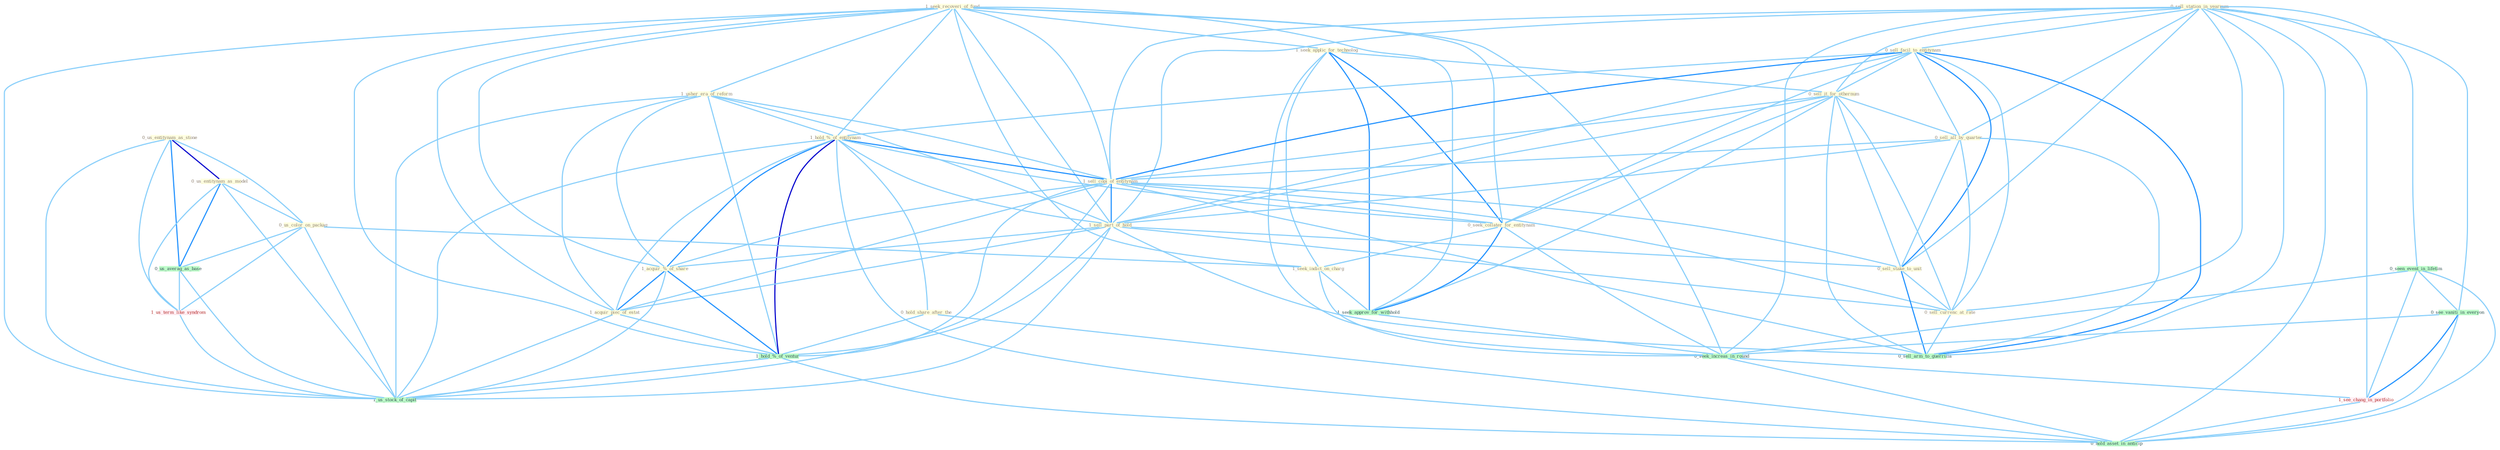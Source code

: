Graph G{ 
    node
    [shape=polygon,style=filled,width=.5,height=.06,color="#BDFCC9",fixedsize=true,fontsize=4,
    fontcolor="#2f4f4f"];
    {node
    [color="#ffffe0", fontcolor="#8b7d6b"] "1_seek_recoveri_of_fund " "1_seek_applic_for_technolog " "1_usher_era_of_reform " "0_sell_station_in_yearnum " "0_us_entitynam_as_stone " "0_sell_facil_to_entitynam " "0_sell_it_for_othernum " "0_sell_all_by_quarter " "1_hold_%_of_entitynam " "1_sell_copi_of_entitynam " "1_sell_part_of_hold " "0_us_entitynam_as_model " "1_acquir_%_of_share " "1_acquir_piec_of_estat " "0_hold_share_after_the " "0_seek_collater_for_entitynam " "0_sell_stake_to_unit " "0_us_color_on_packag " "0_sell_currenc_at_rate " "1_seek_indict_on_charg "}
{node [color="#fff0f5", fontcolor="#b22222"] "1_us_term_like_syndrom " "1_see_chang_in_portfolio "}
edge [color="#B0E2FF"];

	"1_seek_recoveri_of_fund " -- "1_seek_applic_for_technolog " [w="1", color="#87cefa" ];
	"1_seek_recoveri_of_fund " -- "1_usher_era_of_reform " [w="1", color="#87cefa" ];
	"1_seek_recoveri_of_fund " -- "1_hold_%_of_entitynam " [w="1", color="#87cefa" ];
	"1_seek_recoveri_of_fund " -- "1_sell_copi_of_entitynam " [w="1", color="#87cefa" ];
	"1_seek_recoveri_of_fund " -- "1_sell_part_of_hold " [w="1", color="#87cefa" ];
	"1_seek_recoveri_of_fund " -- "1_acquir_%_of_share " [w="1", color="#87cefa" ];
	"1_seek_recoveri_of_fund " -- "1_acquir_piec_of_estat " [w="1", color="#87cefa" ];
	"1_seek_recoveri_of_fund " -- "0_seek_collater_for_entitynam " [w="1", color="#87cefa" ];
	"1_seek_recoveri_of_fund " -- "1_seek_indict_on_charg " [w="1", color="#87cefa" ];
	"1_seek_recoveri_of_fund " -- "1_seek_approv_for_withhold " [w="1", color="#87cefa" ];
	"1_seek_recoveri_of_fund " -- "1_hold_%_of_ventur " [w="1", color="#87cefa" ];
	"1_seek_recoveri_of_fund " -- "0_seek_increas_in_round " [w="1", color="#87cefa" ];
	"1_seek_recoveri_of_fund " -- "1_us_stock_of_capit " [w="1", color="#87cefa" ];
	"1_seek_applic_for_technolog " -- "0_sell_it_for_othernum " [w="1", color="#87cefa" ];
	"1_seek_applic_for_technolog " -- "0_seek_collater_for_entitynam " [w="2", color="#1e90ff" , len=0.8];
	"1_seek_applic_for_technolog " -- "1_seek_indict_on_charg " [w="1", color="#87cefa" ];
	"1_seek_applic_for_technolog " -- "1_seek_approv_for_withhold " [w="2", color="#1e90ff" , len=0.8];
	"1_seek_applic_for_technolog " -- "0_seek_increas_in_round " [w="1", color="#87cefa" ];
	"1_usher_era_of_reform " -- "1_hold_%_of_entitynam " [w="1", color="#87cefa" ];
	"1_usher_era_of_reform " -- "1_sell_copi_of_entitynam " [w="1", color="#87cefa" ];
	"1_usher_era_of_reform " -- "1_sell_part_of_hold " [w="1", color="#87cefa" ];
	"1_usher_era_of_reform " -- "1_acquir_%_of_share " [w="1", color="#87cefa" ];
	"1_usher_era_of_reform " -- "1_acquir_piec_of_estat " [w="1", color="#87cefa" ];
	"1_usher_era_of_reform " -- "1_hold_%_of_ventur " [w="1", color="#87cefa" ];
	"1_usher_era_of_reform " -- "1_us_stock_of_capit " [w="1", color="#87cefa" ];
	"0_sell_station_in_yearnum " -- "0_sell_facil_to_entitynam " [w="1", color="#87cefa" ];
	"0_sell_station_in_yearnum " -- "0_sell_it_for_othernum " [w="1", color="#87cefa" ];
	"0_sell_station_in_yearnum " -- "0_sell_all_by_quarter " [w="1", color="#87cefa" ];
	"0_sell_station_in_yearnum " -- "1_sell_copi_of_entitynam " [w="1", color="#87cefa" ];
	"0_sell_station_in_yearnum " -- "1_sell_part_of_hold " [w="1", color="#87cefa" ];
	"0_sell_station_in_yearnum " -- "0_sell_stake_to_unit " [w="1", color="#87cefa" ];
	"0_sell_station_in_yearnum " -- "0_sell_currenc_at_rate " [w="1", color="#87cefa" ];
	"0_sell_station_in_yearnum " -- "0_seen_event_in_lifetim " [w="1", color="#87cefa" ];
	"0_sell_station_in_yearnum " -- "0_see_vaniti_in_everyon " [w="1", color="#87cefa" ];
	"0_sell_station_in_yearnum " -- "0_sell_arm_to_guerrilla " [w="1", color="#87cefa" ];
	"0_sell_station_in_yearnum " -- "0_seek_increas_in_round " [w="1", color="#87cefa" ];
	"0_sell_station_in_yearnum " -- "1_see_chang_in_portfolio " [w="1", color="#87cefa" ];
	"0_sell_station_in_yearnum " -- "0_hold_asset_in_anticip " [w="1", color="#87cefa" ];
	"0_us_entitynam_as_stone " -- "0_us_entitynam_as_model " [w="3", color="#0000cd" , len=0.6];
	"0_us_entitynam_as_stone " -- "0_us_color_on_packag " [w="1", color="#87cefa" ];
	"0_us_entitynam_as_stone " -- "0_us_averag_as_base " [w="2", color="#1e90ff" , len=0.8];
	"0_us_entitynam_as_stone " -- "1_us_term_like_syndrom " [w="1", color="#87cefa" ];
	"0_us_entitynam_as_stone " -- "1_us_stock_of_capit " [w="1", color="#87cefa" ];
	"0_sell_facil_to_entitynam " -- "0_sell_it_for_othernum " [w="1", color="#87cefa" ];
	"0_sell_facil_to_entitynam " -- "0_sell_all_by_quarter " [w="1", color="#87cefa" ];
	"0_sell_facil_to_entitynam " -- "1_hold_%_of_entitynam " [w="1", color="#87cefa" ];
	"0_sell_facil_to_entitynam " -- "1_sell_copi_of_entitynam " [w="2", color="#1e90ff" , len=0.8];
	"0_sell_facil_to_entitynam " -- "1_sell_part_of_hold " [w="1", color="#87cefa" ];
	"0_sell_facil_to_entitynam " -- "0_seek_collater_for_entitynam " [w="1", color="#87cefa" ];
	"0_sell_facil_to_entitynam " -- "0_sell_stake_to_unit " [w="2", color="#1e90ff" , len=0.8];
	"0_sell_facil_to_entitynam " -- "0_sell_currenc_at_rate " [w="1", color="#87cefa" ];
	"0_sell_facil_to_entitynam " -- "0_sell_arm_to_guerrilla " [w="2", color="#1e90ff" , len=0.8];
	"0_sell_it_for_othernum " -- "0_sell_all_by_quarter " [w="1", color="#87cefa" ];
	"0_sell_it_for_othernum " -- "1_sell_copi_of_entitynam " [w="1", color="#87cefa" ];
	"0_sell_it_for_othernum " -- "1_sell_part_of_hold " [w="1", color="#87cefa" ];
	"0_sell_it_for_othernum " -- "0_seek_collater_for_entitynam " [w="1", color="#87cefa" ];
	"0_sell_it_for_othernum " -- "0_sell_stake_to_unit " [w="1", color="#87cefa" ];
	"0_sell_it_for_othernum " -- "0_sell_currenc_at_rate " [w="1", color="#87cefa" ];
	"0_sell_it_for_othernum " -- "1_seek_approv_for_withhold " [w="1", color="#87cefa" ];
	"0_sell_it_for_othernum " -- "0_sell_arm_to_guerrilla " [w="1", color="#87cefa" ];
	"0_sell_all_by_quarter " -- "1_sell_copi_of_entitynam " [w="1", color="#87cefa" ];
	"0_sell_all_by_quarter " -- "1_sell_part_of_hold " [w="1", color="#87cefa" ];
	"0_sell_all_by_quarter " -- "0_sell_stake_to_unit " [w="1", color="#87cefa" ];
	"0_sell_all_by_quarter " -- "0_sell_currenc_at_rate " [w="1", color="#87cefa" ];
	"0_sell_all_by_quarter " -- "0_sell_arm_to_guerrilla " [w="1", color="#87cefa" ];
	"1_hold_%_of_entitynam " -- "1_sell_copi_of_entitynam " [w="2", color="#1e90ff" , len=0.8];
	"1_hold_%_of_entitynam " -- "1_sell_part_of_hold " [w="1", color="#87cefa" ];
	"1_hold_%_of_entitynam " -- "1_acquir_%_of_share " [w="2", color="#1e90ff" , len=0.8];
	"1_hold_%_of_entitynam " -- "1_acquir_piec_of_estat " [w="1", color="#87cefa" ];
	"1_hold_%_of_entitynam " -- "0_hold_share_after_the " [w="1", color="#87cefa" ];
	"1_hold_%_of_entitynam " -- "0_seek_collater_for_entitynam " [w="1", color="#87cefa" ];
	"1_hold_%_of_entitynam " -- "1_hold_%_of_ventur " [w="3", color="#0000cd" , len=0.6];
	"1_hold_%_of_entitynam " -- "1_us_stock_of_capit " [w="1", color="#87cefa" ];
	"1_hold_%_of_entitynam " -- "0_hold_asset_in_anticip " [w="1", color="#87cefa" ];
	"1_sell_copi_of_entitynam " -- "1_sell_part_of_hold " [w="2", color="#1e90ff" , len=0.8];
	"1_sell_copi_of_entitynam " -- "1_acquir_%_of_share " [w="1", color="#87cefa" ];
	"1_sell_copi_of_entitynam " -- "1_acquir_piec_of_estat " [w="1", color="#87cefa" ];
	"1_sell_copi_of_entitynam " -- "0_seek_collater_for_entitynam " [w="1", color="#87cefa" ];
	"1_sell_copi_of_entitynam " -- "0_sell_stake_to_unit " [w="1", color="#87cefa" ];
	"1_sell_copi_of_entitynam " -- "0_sell_currenc_at_rate " [w="1", color="#87cefa" ];
	"1_sell_copi_of_entitynam " -- "1_hold_%_of_ventur " [w="1", color="#87cefa" ];
	"1_sell_copi_of_entitynam " -- "0_sell_arm_to_guerrilla " [w="1", color="#87cefa" ];
	"1_sell_copi_of_entitynam " -- "1_us_stock_of_capit " [w="1", color="#87cefa" ];
	"1_sell_part_of_hold " -- "1_acquir_%_of_share " [w="1", color="#87cefa" ];
	"1_sell_part_of_hold " -- "1_acquir_piec_of_estat " [w="1", color="#87cefa" ];
	"1_sell_part_of_hold " -- "0_sell_stake_to_unit " [w="1", color="#87cefa" ];
	"1_sell_part_of_hold " -- "0_sell_currenc_at_rate " [w="1", color="#87cefa" ];
	"1_sell_part_of_hold " -- "1_hold_%_of_ventur " [w="1", color="#87cefa" ];
	"1_sell_part_of_hold " -- "0_sell_arm_to_guerrilla " [w="1", color="#87cefa" ];
	"1_sell_part_of_hold " -- "1_us_stock_of_capit " [w="1", color="#87cefa" ];
	"0_us_entitynam_as_model " -- "0_us_color_on_packag " [w="1", color="#87cefa" ];
	"0_us_entitynam_as_model " -- "0_us_averag_as_base " [w="2", color="#1e90ff" , len=0.8];
	"0_us_entitynam_as_model " -- "1_us_term_like_syndrom " [w="1", color="#87cefa" ];
	"0_us_entitynam_as_model " -- "1_us_stock_of_capit " [w="1", color="#87cefa" ];
	"1_acquir_%_of_share " -- "1_acquir_piec_of_estat " [w="2", color="#1e90ff" , len=0.8];
	"1_acquir_%_of_share " -- "1_hold_%_of_ventur " [w="2", color="#1e90ff" , len=0.8];
	"1_acquir_%_of_share " -- "1_us_stock_of_capit " [w="1", color="#87cefa" ];
	"1_acquir_piec_of_estat " -- "1_hold_%_of_ventur " [w="1", color="#87cefa" ];
	"1_acquir_piec_of_estat " -- "1_us_stock_of_capit " [w="1", color="#87cefa" ];
	"0_hold_share_after_the " -- "1_hold_%_of_ventur " [w="1", color="#87cefa" ];
	"0_hold_share_after_the " -- "0_hold_asset_in_anticip " [w="1", color="#87cefa" ];
	"0_seek_collater_for_entitynam " -- "1_seek_indict_on_charg " [w="1", color="#87cefa" ];
	"0_seek_collater_for_entitynam " -- "1_seek_approv_for_withhold " [w="2", color="#1e90ff" , len=0.8];
	"0_seek_collater_for_entitynam " -- "0_seek_increas_in_round " [w="1", color="#87cefa" ];
	"0_sell_stake_to_unit " -- "0_sell_currenc_at_rate " [w="1", color="#87cefa" ];
	"0_sell_stake_to_unit " -- "0_sell_arm_to_guerrilla " [w="2", color="#1e90ff" , len=0.8];
	"0_us_color_on_packag " -- "1_seek_indict_on_charg " [w="1", color="#87cefa" ];
	"0_us_color_on_packag " -- "0_us_averag_as_base " [w="1", color="#87cefa" ];
	"0_us_color_on_packag " -- "1_us_term_like_syndrom " [w="1", color="#87cefa" ];
	"0_us_color_on_packag " -- "1_us_stock_of_capit " [w="1", color="#87cefa" ];
	"0_sell_currenc_at_rate " -- "0_sell_arm_to_guerrilla " [w="1", color="#87cefa" ];
	"1_seek_indict_on_charg " -- "1_seek_approv_for_withhold " [w="1", color="#87cefa" ];
	"1_seek_indict_on_charg " -- "0_seek_increas_in_round " [w="1", color="#87cefa" ];
	"0_seen_event_in_lifetim " -- "0_see_vaniti_in_everyon " [w="1", color="#87cefa" ];
	"0_seen_event_in_lifetim " -- "0_seek_increas_in_round " [w="1", color="#87cefa" ];
	"0_seen_event_in_lifetim " -- "1_see_chang_in_portfolio " [w="1", color="#87cefa" ];
	"0_seen_event_in_lifetim " -- "0_hold_asset_in_anticip " [w="1", color="#87cefa" ];
	"0_us_averag_as_base " -- "1_us_term_like_syndrom " [w="1", color="#87cefa" ];
	"0_us_averag_as_base " -- "1_us_stock_of_capit " [w="1", color="#87cefa" ];
	"1_us_term_like_syndrom " -- "1_us_stock_of_capit " [w="1", color="#87cefa" ];
	"1_seek_approv_for_withhold " -- "0_seek_increas_in_round " [w="1", color="#87cefa" ];
	"1_hold_%_of_ventur " -- "1_us_stock_of_capit " [w="1", color="#87cefa" ];
	"1_hold_%_of_ventur " -- "0_hold_asset_in_anticip " [w="1", color="#87cefa" ];
	"0_see_vaniti_in_everyon " -- "0_seek_increas_in_round " [w="1", color="#87cefa" ];
	"0_see_vaniti_in_everyon " -- "1_see_chang_in_portfolio " [w="2", color="#1e90ff" , len=0.8];
	"0_see_vaniti_in_everyon " -- "0_hold_asset_in_anticip " [w="1", color="#87cefa" ];
	"0_seek_increas_in_round " -- "1_see_chang_in_portfolio " [w="1", color="#87cefa" ];
	"0_seek_increas_in_round " -- "0_hold_asset_in_anticip " [w="1", color="#87cefa" ];
	"1_see_chang_in_portfolio " -- "0_hold_asset_in_anticip " [w="1", color="#87cefa" ];
}